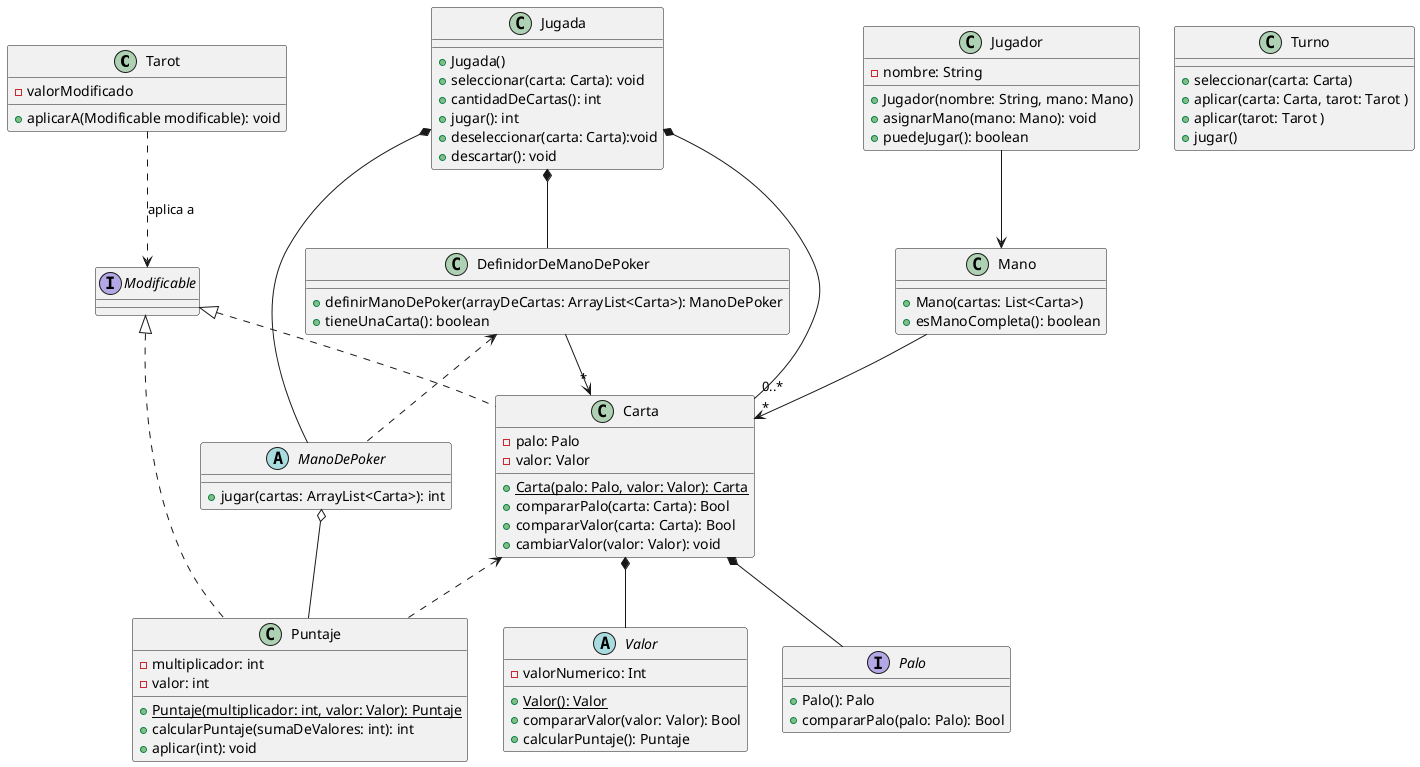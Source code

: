 @startuml


class Tarot {
    - valorModificado
    + aplicarA(Modificable modificable): void
}



class Puntaje implements Modificable {
    - multiplicador: int
    - valor: int
    + {static} Puntaje(multiplicador: int, valor: Valor): Puntaje
    + calcularPuntaje(sumaDeValores: int): int
    + aplicar(int): void
}

 class Carta  implements Modificable {
    - palo: Palo
    - valor: Valor
    + {static} Carta(palo: Palo, valor: Valor): Carta
    + compararPalo(carta: Carta): Bool
    + compararValor(carta: Carta): Bool
    + cambiarValor(valor: Valor): void
}

interface Palo {
    + Palo(): Palo
    + compararPalo(palo: Palo): Bool
}

abstract class Valor {
    - valorNumerico: Int
    + {static} Valor(): Valor
    + compararValor(valor: Valor): Bool
    + calcularPuntaje(): Puntaje
}

abstract class ManoDePoker {
    + jugar(cartas: ArrayList<Carta>): int
}


class Jugada {
    + Jugada()
    + seleccionar(carta: Carta): void
    + cantidadDeCartas(): int
    + jugar(): int
    + deseleccionar(carta: Carta):void
    + descartar(): void
}

class DefinidorDeManoDePoker {
    + definirManoDePoker(arrayDeCartas: ArrayList<Carta>): ManoDePoker
    + tieneUnaCarta(): boolean
}

class Mano {
    + Mano(cartas: List<Carta>)
    + esManoCompleta(): boolean
}

class Jugador {
    - nombre: String
    + Jugador(nombre: String, mano: Mano)
    + asignarMano(mano: Mano): void
    + puedeJugar(): boolean
}

class Turno {
     + seleccionar(carta: Carta)
     + aplicar(carta: Carta, tarot: Tarot )
     + aplicar(tarot: Tarot )
     + jugar()
}


Jugador --> Mano
Mano --> "*" Carta
Jugada  *-- "0..*" Carta
Jugada  *--  ManoDePoker
Jugada  *--  DefinidorDeManoDePoker
DefinidorDeManoDePoker --> "*" Carta
DefinidorDeManoDePoker <.. ManoDePoker
ManoDePoker o-- Puntaje

Tarot ..> Modificable : aplica a


Carta *-- Palo
Carta *-- Valor
Carta <.. Puntaje

@enduml